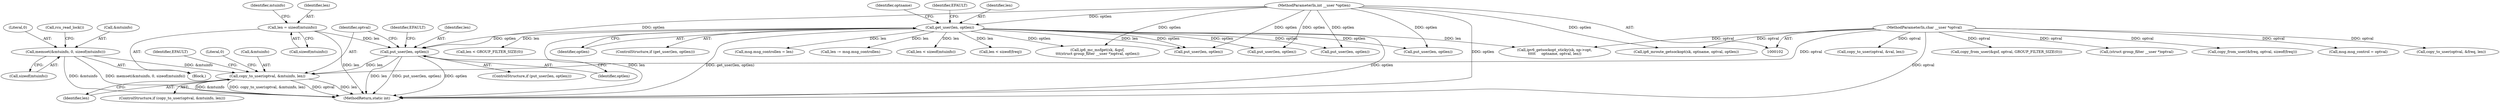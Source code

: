 digraph "0_linux_45f6fad84cc305103b28d73482b344d7f5b76f39_10@API" {
"1000743" [label="(Call,copy_to_user(optval, &mtuinfo, len))"];
"1000106" [label="(MethodParameterIn,char __user *optval)"];
"1000707" [label="(Call,memset(&mtuinfo, 0, sizeof(mtuinfo)))"];
"1000736" [label="(Call,put_user(len, optlen))"];
"1000703" [label="(Call,len = sizeof(mtuinfo))"];
"1000127" [label="(Call,get_user(len, optlen))"];
"1000107" [label="(MethodParameterIn,int __user *optlen)"];
"1000747" [label="(Identifier,len)"];
"1000752" [label="(Literal,0)"];
"1000134" [label="(Identifier,optname)"];
"1000186" [label="(Call,copy_from_user(&gsf, optval, GROUP_FILTER_SIZE(0)))"];
"1000471" [label="(Call,len -= msg.msg_controllen)"];
"1000705" [label="(Call,sizeof(mtuinfo))"];
"1000744" [label="(Identifier,optval)"];
"1000709" [label="(Identifier,mtuinfo)"];
"1000692" [label="(Block,)"];
"1000742" [label="(ControlStructure,if (copy_to_user(optval, &mtuinfo, len)))"];
"1000214" [label="(Call,(struct group_filter __user *)optval)"];
"1000703" [label="(Call,len = sizeof(mtuinfo))"];
"1000741" [label="(Identifier,EFAULT)"];
"1000107" [label="(MethodParameterIn,int __user *optlen)"];
"1000738" [label="(Identifier,optlen)"];
"1000875" [label="(Call,len < sizeof(freq))"];
"1001015" [label="(Call,put_user(len, optlen))"];
"1000750" [label="(Identifier,EFAULT)"];
"1000178" [label="(Call,len < GROUP_FILTER_SIZE(0))"];
"1000240" [label="(Call,msg.msg_controllen = len)"];
"1000710" [label="(Literal,0)"];
"1000883" [label="(Call,copy_from_user(&freq, optval, sizeof(freq)))"];
"1000745" [label="(Call,&mtuinfo)"];
"1000132" [label="(Identifier,EFAULT)"];
"1000707" [label="(Call,memset(&mtuinfo, 0, sizeof(mtuinfo)))"];
"1000127" [label="(Call,get_user(len, optlen))"];
"1000743" [label="(Call,copy_to_user(optval, &mtuinfo, len))"];
"1000704" [label="(Identifier,len)"];
"1000235" [label="(Call,msg.msg_control = optval)"];
"1000713" [label="(Call,rcu_read_lock())"];
"1000477" [label="(Call,put_user(len, optlen))"];
"1000937" [label="(Call,copy_to_user(optval, &freq, len))"];
"1001032" [label="(MethodReturn,static int)"];
"1000735" [label="(ControlStructure,if (put_user(len, optlen)))"];
"1000737" [label="(Identifier,len)"];
"1001022" [label="(Call,copy_to_user(optval, &val, len))"];
"1000121" [label="(Call,ip6_mroute_getsockopt(sk, optname, optval, optlen))"];
"1000711" [label="(Call,sizeof(mtuinfo))"];
"1000129" [label="(Identifier,optlen)"];
"1000604" [label="(Call,put_user(len, optlen))"];
"1000126" [label="(ControlStructure,if (get_user(len, optlen)))"];
"1000708" [label="(Call,&mtuinfo)"];
"1000210" [label="(Call,ip6_mc_msfget(sk, &gsf,\n\t\t\t(struct group_filter __user *)optval, optlen))"];
"1000930" [label="(Call,put_user(len, optlen))"];
"1000587" [label="(Call,ipv6_getsockopt_sticky(sk, np->opt,\n\t\t\t\t\t     optname, optval, len))"];
"1000696" [label="(Call,len < sizeof(mtuinfo))"];
"1000128" [label="(Identifier,len)"];
"1000736" [label="(Call,put_user(len, optlen))"];
"1000106" [label="(MethodParameterIn,char __user *optval)"];
"1000743" -> "1000742"  [label="AST: "];
"1000743" -> "1000747"  [label="CFG: "];
"1000744" -> "1000743"  [label="AST: "];
"1000745" -> "1000743"  [label="AST: "];
"1000747" -> "1000743"  [label="AST: "];
"1000750" -> "1000743"  [label="CFG: "];
"1000752" -> "1000743"  [label="CFG: "];
"1000743" -> "1001032"  [label="DDG: optval"];
"1000743" -> "1001032"  [label="DDG: len"];
"1000743" -> "1001032"  [label="DDG: &mtuinfo"];
"1000743" -> "1001032"  [label="DDG: copy_to_user(optval, &mtuinfo, len)"];
"1000106" -> "1000743"  [label="DDG: optval"];
"1000707" -> "1000743"  [label="DDG: &mtuinfo"];
"1000736" -> "1000743"  [label="DDG: len"];
"1000106" -> "1000102"  [label="AST: "];
"1000106" -> "1001032"  [label="DDG: optval"];
"1000106" -> "1000121"  [label="DDG: optval"];
"1000106" -> "1000186"  [label="DDG: optval"];
"1000106" -> "1000214"  [label="DDG: optval"];
"1000106" -> "1000235"  [label="DDG: optval"];
"1000106" -> "1000587"  [label="DDG: optval"];
"1000106" -> "1000883"  [label="DDG: optval"];
"1000106" -> "1000937"  [label="DDG: optval"];
"1000106" -> "1001022"  [label="DDG: optval"];
"1000707" -> "1000692"  [label="AST: "];
"1000707" -> "1000711"  [label="CFG: "];
"1000708" -> "1000707"  [label="AST: "];
"1000710" -> "1000707"  [label="AST: "];
"1000711" -> "1000707"  [label="AST: "];
"1000713" -> "1000707"  [label="CFG: "];
"1000707" -> "1001032"  [label="DDG: &mtuinfo"];
"1000707" -> "1001032"  [label="DDG: memset(&mtuinfo, 0, sizeof(mtuinfo))"];
"1000736" -> "1000735"  [label="AST: "];
"1000736" -> "1000738"  [label="CFG: "];
"1000737" -> "1000736"  [label="AST: "];
"1000738" -> "1000736"  [label="AST: "];
"1000741" -> "1000736"  [label="CFG: "];
"1000744" -> "1000736"  [label="CFG: "];
"1000736" -> "1001032"  [label="DDG: optlen"];
"1000736" -> "1001032"  [label="DDG: len"];
"1000736" -> "1001032"  [label="DDG: put_user(len, optlen)"];
"1000703" -> "1000736"  [label="DDG: len"];
"1000127" -> "1000736"  [label="DDG: optlen"];
"1000107" -> "1000736"  [label="DDG: optlen"];
"1000703" -> "1000692"  [label="AST: "];
"1000703" -> "1000705"  [label="CFG: "];
"1000704" -> "1000703"  [label="AST: "];
"1000705" -> "1000703"  [label="AST: "];
"1000709" -> "1000703"  [label="CFG: "];
"1000703" -> "1001032"  [label="DDG: len"];
"1000127" -> "1000126"  [label="AST: "];
"1000127" -> "1000129"  [label="CFG: "];
"1000128" -> "1000127"  [label="AST: "];
"1000129" -> "1000127"  [label="AST: "];
"1000132" -> "1000127"  [label="CFG: "];
"1000134" -> "1000127"  [label="CFG: "];
"1000127" -> "1001032"  [label="DDG: optlen"];
"1000127" -> "1001032"  [label="DDG: get_user(len, optlen)"];
"1000127" -> "1001032"  [label="DDG: len"];
"1000107" -> "1000127"  [label="DDG: optlen"];
"1000127" -> "1000178"  [label="DDG: len"];
"1000127" -> "1000210"  [label="DDG: optlen"];
"1000127" -> "1000240"  [label="DDG: len"];
"1000127" -> "1000471"  [label="DDG: len"];
"1000127" -> "1000477"  [label="DDG: optlen"];
"1000127" -> "1000587"  [label="DDG: len"];
"1000127" -> "1000604"  [label="DDG: optlen"];
"1000127" -> "1000696"  [label="DDG: len"];
"1000127" -> "1000875"  [label="DDG: len"];
"1000127" -> "1000930"  [label="DDG: optlen"];
"1000127" -> "1001015"  [label="DDG: len"];
"1000127" -> "1001015"  [label="DDG: optlen"];
"1000107" -> "1000102"  [label="AST: "];
"1000107" -> "1001032"  [label="DDG: optlen"];
"1000107" -> "1000121"  [label="DDG: optlen"];
"1000107" -> "1000210"  [label="DDG: optlen"];
"1000107" -> "1000477"  [label="DDG: optlen"];
"1000107" -> "1000604"  [label="DDG: optlen"];
"1000107" -> "1000930"  [label="DDG: optlen"];
"1000107" -> "1001015"  [label="DDG: optlen"];
}
